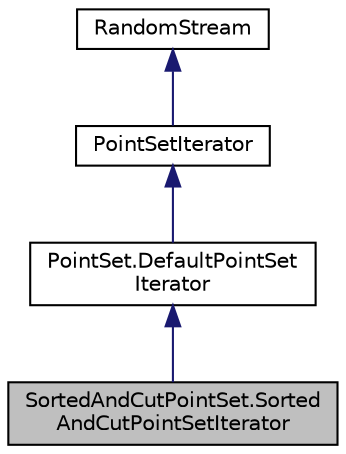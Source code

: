 digraph "SortedAndCutPointSet.SortedAndCutPointSetIterator"
{
 // INTERACTIVE_SVG=YES
  bgcolor="transparent";
  edge [fontname="Helvetica",fontsize="10",labelfontname="Helvetica",labelfontsize="10"];
  node [fontname="Helvetica",fontsize="10",shape=record];
  Node0 [label="SortedAndCutPointSet.Sorted\lAndCutPointSetIterator",height=0.2,width=0.4,color="black", fillcolor="grey75", style="filled", fontcolor="black"];
  Node1 -> Node0 [dir="back",color="midnightblue",fontsize="10",style="solid",fontname="Helvetica"];
  Node1 [label="PointSet.DefaultPointSet\lIterator",height=0.2,width=0.4,color="black",URL="$classumontreal_1_1ssj_1_1hups_1_1PointSet_1_1DefaultPointSetIterator.html"];
  Node2 -> Node1 [dir="back",color="midnightblue",fontsize="10",style="solid",fontname="Helvetica"];
  Node2 [label="PointSetIterator",height=0.2,width=0.4,color="black",URL="$interfaceumontreal_1_1ssj_1_1hups_1_1PointSetIterator.html",tooltip="Objects of classes that implement this interface are iterators that permit one to enumerate (or obser..."];
  Node3 -> Node2 [dir="back",color="midnightblue",fontsize="10",style="solid",fontname="Helvetica"];
  Node3 [label="RandomStream",height=0.2,width=0.4,color="black",URL="$interfaceumontreal_1_1ssj_1_1rng_1_1RandomStream.html",tooltip="This interface defines the basic structures to handle multiple streams of uniform (pseudo)random numb..."];
}
